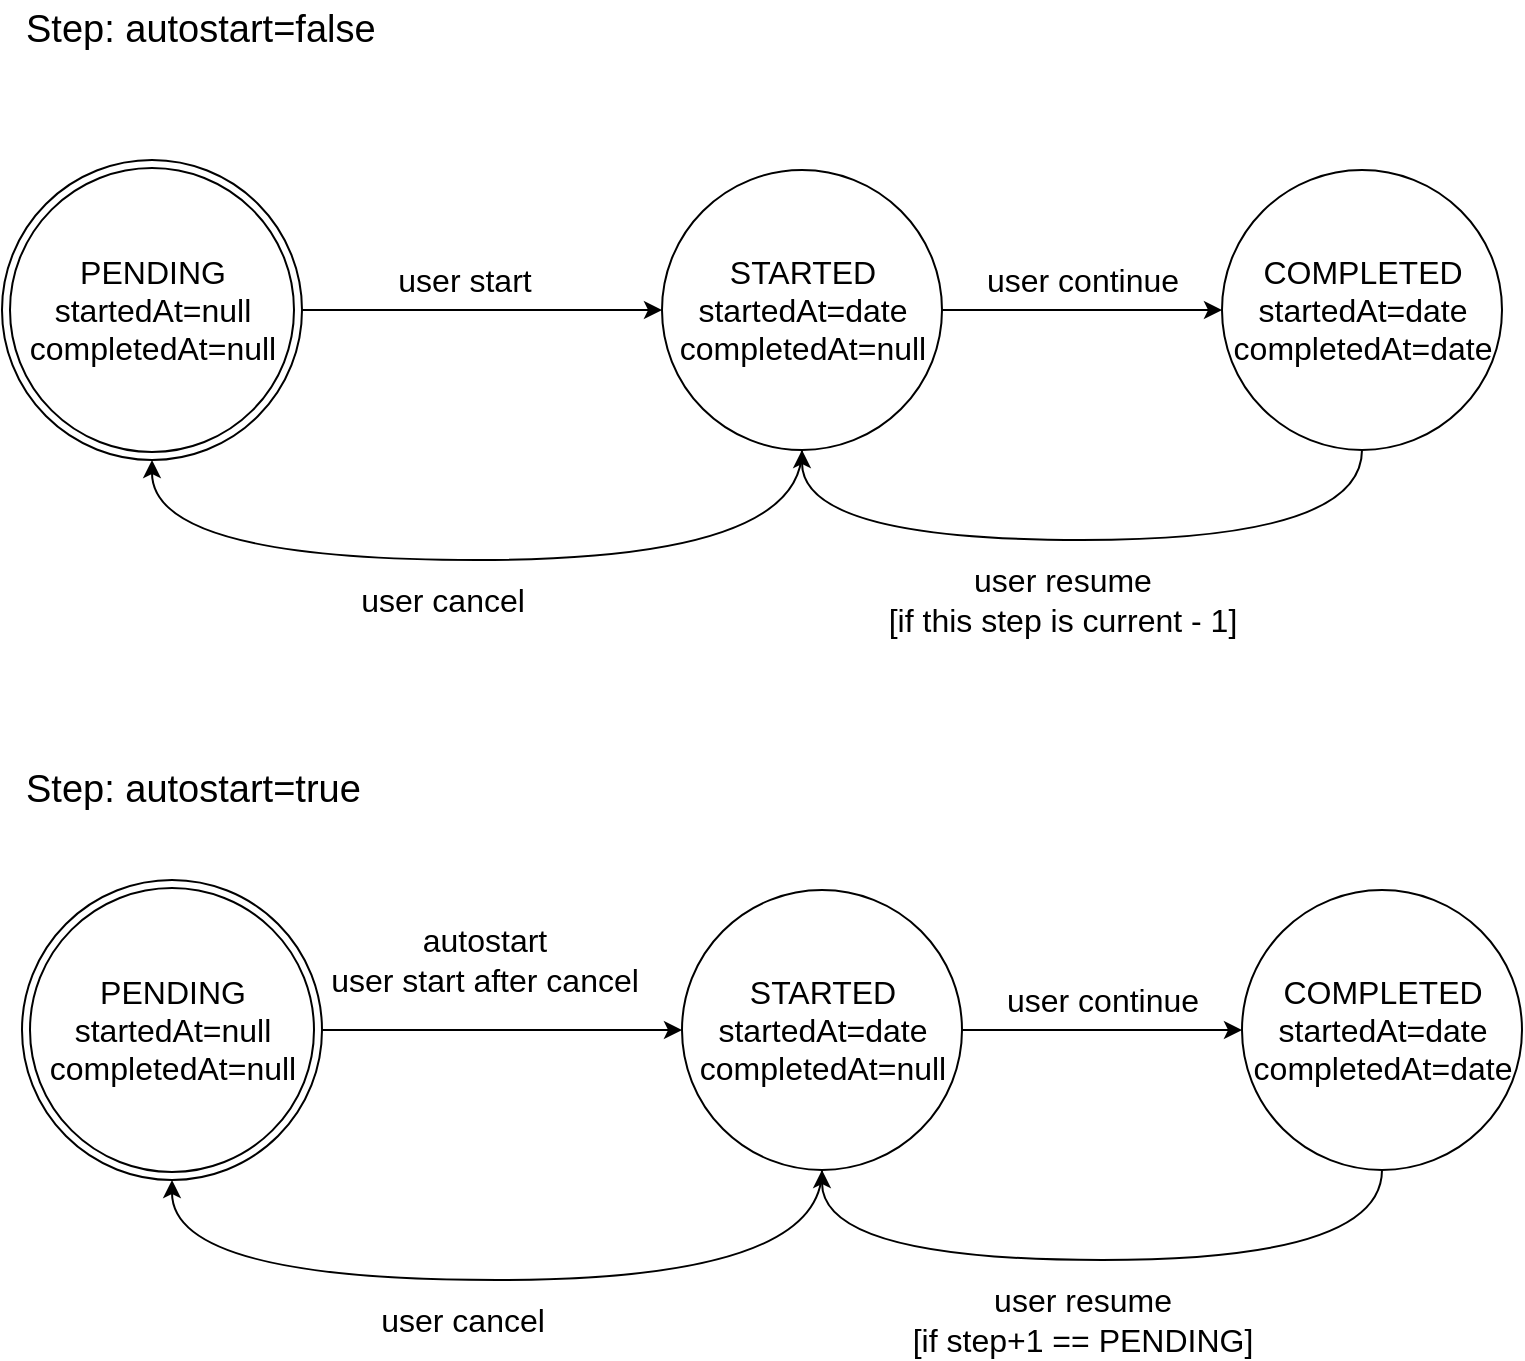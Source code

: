 <mxfile version="20.6.2" type="device"><diagram id="tpzvPdSo7fIvcOO2YcYa" name="Page-1"><mxGraphModel dx="1018" dy="644" grid="1" gridSize="10" guides="1" tooltips="1" connect="1" arrows="1" fold="1" page="1" pageScale="1" pageWidth="850" pageHeight="1100" math="0" shadow="0"><root><mxCell id="0"/><mxCell id="1" parent="0"/><mxCell id="M-j4KxEeavcFzpb6-0QC-2" value="Step: autostart=false" style="text;html=1;strokeColor=none;fillColor=none;align=left;verticalAlign=middle;whiteSpace=wrap;rounded=0;fontSize=19;" vertex="1" parent="1"><mxGeometry x="50" y="90" width="200" height="30" as="geometry"/></mxCell><mxCell id="M-j4KxEeavcFzpb6-0QC-7" style="edgeStyle=orthogonalEdgeStyle;rounded=0;orthogonalLoop=1;jettySize=auto;html=1;fontSize=16;" edge="1" parent="1" source="M-j4KxEeavcFzpb6-0QC-4" target="M-j4KxEeavcFzpb6-0QC-6"><mxGeometry relative="1" as="geometry"/></mxCell><mxCell id="M-j4KxEeavcFzpb6-0QC-8" value="user start" style="edgeLabel;html=1;align=center;verticalAlign=middle;resizable=0;points=[];fontSize=16;" vertex="1" connectable="0" parent="M-j4KxEeavcFzpb6-0QC-7"><mxGeometry x="-0.185" y="-5" relative="1" as="geometry"><mxPoint x="7" y="-20" as="offset"/></mxGeometry></mxCell><mxCell id="M-j4KxEeavcFzpb6-0QC-4" value="PENDING&lt;br style=&quot;font-size: 16px;&quot;&gt;startedAt=null&lt;br style=&quot;font-size: 16px;&quot;&gt;completedAt=null" style="ellipse;shape=doubleEllipse;html=1;dashed=0;whitespace=wrap;aspect=fixed;fontSize=16;" vertex="1" parent="1"><mxGeometry x="40" y="170" width="150" height="150" as="geometry"/></mxCell><mxCell id="M-j4KxEeavcFzpb6-0QC-10" style="edgeStyle=orthogonalEdgeStyle;rounded=0;orthogonalLoop=1;jettySize=auto;html=1;fontSize=16;" edge="1" parent="1" source="M-j4KxEeavcFzpb6-0QC-6" target="M-j4KxEeavcFzpb6-0QC-9"><mxGeometry relative="1" as="geometry"/></mxCell><mxCell id="M-j4KxEeavcFzpb6-0QC-11" value="user continue" style="edgeLabel;html=1;align=center;verticalAlign=middle;resizable=0;points=[];fontSize=16;" vertex="1" connectable="0" parent="M-j4KxEeavcFzpb6-0QC-10"><mxGeometry x="0.243" relative="1" as="geometry"><mxPoint x="-17" y="-15" as="offset"/></mxGeometry></mxCell><mxCell id="M-j4KxEeavcFzpb6-0QC-18" style="edgeStyle=orthogonalEdgeStyle;curved=1;rounded=0;orthogonalLoop=1;jettySize=auto;html=1;entryX=0.5;entryY=1;entryDx=0;entryDy=0;fontSize=16;exitX=0.5;exitY=1;exitDx=0;exitDy=0;" edge="1" parent="1" source="M-j4KxEeavcFzpb6-0QC-6" target="M-j4KxEeavcFzpb6-0QC-4"><mxGeometry relative="1" as="geometry"><Array as="points"><mxPoint x="440" y="370"/><mxPoint x="115" y="370"/></Array></mxGeometry></mxCell><mxCell id="M-j4KxEeavcFzpb6-0QC-19" value="user cancel" style="edgeLabel;html=1;align=center;verticalAlign=middle;resizable=0;points=[];fontSize=16;" vertex="1" connectable="0" parent="M-j4KxEeavcFzpb6-0QC-18"><mxGeometry x="0.107" y="4" relative="1" as="geometry"><mxPoint x="3" y="16" as="offset"/></mxGeometry></mxCell><mxCell id="M-j4KxEeavcFzpb6-0QC-6" value="&lt;div style=&quot;font-size: 16px;&quot;&gt;STARTED&lt;/div&gt;&lt;div style=&quot;font-size: 16px;&quot;&gt;startedAt=date&lt;/div&gt;&lt;div style=&quot;font-size: 16px;&quot;&gt;completedAt=null&lt;br style=&quot;font-size: 16px;&quot;&gt;&lt;/div&gt;" style="shape=ellipse;html=1;dashed=0;whitespace=wrap;aspect=fixed;perimeter=ellipsePerimeter;fontSize=16;" vertex="1" parent="1"><mxGeometry x="370" y="175" width="140" height="140" as="geometry"/></mxCell><mxCell id="M-j4KxEeavcFzpb6-0QC-15" style="edgeStyle=orthogonalEdgeStyle;curved=1;rounded=0;orthogonalLoop=1;jettySize=auto;html=1;entryX=0.5;entryY=1;entryDx=0;entryDy=0;fontSize=16;exitX=0.5;exitY=1;exitDx=0;exitDy=0;" edge="1" parent="1" source="M-j4KxEeavcFzpb6-0QC-9" target="M-j4KxEeavcFzpb6-0QC-6"><mxGeometry relative="1" as="geometry"><Array as="points"><mxPoint x="720" y="360"/><mxPoint x="440" y="360"/></Array></mxGeometry></mxCell><mxCell id="M-j4KxEeavcFzpb6-0QC-16" value="user resume&lt;br&gt;[if this step is current - 1]" style="edgeLabel;html=1;align=center;verticalAlign=middle;resizable=0;points=[];fontSize=16;" vertex="1" connectable="0" parent="M-j4KxEeavcFzpb6-0QC-15"><mxGeometry x="-0.269" y="-3" relative="1" as="geometry"><mxPoint x="-60" y="33" as="offset"/></mxGeometry></mxCell><mxCell id="M-j4KxEeavcFzpb6-0QC-9" value="&lt;div&gt;COMPLETED&lt;/div&gt;&lt;div&gt;startedAt=date&lt;/div&gt;&lt;div&gt;completedAt=date&lt;br&gt;&lt;/div&gt;" style="shape=ellipse;html=1;dashed=0;whitespace=wrap;aspect=fixed;perimeter=ellipsePerimeter;fontSize=16;" vertex="1" parent="1"><mxGeometry x="650" y="175" width="140" height="140" as="geometry"/></mxCell><mxCell id="M-j4KxEeavcFzpb6-0QC-20" style="edgeStyle=orthogonalEdgeStyle;rounded=0;orthogonalLoop=1;jettySize=auto;html=1;fontSize=16;" edge="1" parent="1" source="M-j4KxEeavcFzpb6-0QC-22" target="M-j4KxEeavcFzpb6-0QC-27"><mxGeometry relative="1" as="geometry"/></mxCell><mxCell id="M-j4KxEeavcFzpb6-0QC-21" value="autostart&lt;br&gt;user start after cancel" style="edgeLabel;html=1;align=center;verticalAlign=middle;resizable=0;points=[];fontSize=16;" vertex="1" connectable="0" parent="M-j4KxEeavcFzpb6-0QC-20"><mxGeometry x="-0.185" y="-5" relative="1" as="geometry"><mxPoint x="7" y="-40" as="offset"/></mxGeometry></mxCell><mxCell id="M-j4KxEeavcFzpb6-0QC-22" value="PENDING&lt;br style=&quot;font-size: 16px;&quot;&gt;startedAt=null&lt;br style=&quot;font-size: 16px;&quot;&gt;completedAt=null" style="ellipse;shape=doubleEllipse;html=1;dashed=0;whitespace=wrap;aspect=fixed;fontSize=16;" vertex="1" parent="1"><mxGeometry x="50" y="530" width="150" height="150" as="geometry"/></mxCell><mxCell id="M-j4KxEeavcFzpb6-0QC-23" style="edgeStyle=orthogonalEdgeStyle;rounded=0;orthogonalLoop=1;jettySize=auto;html=1;fontSize=16;" edge="1" parent="1" source="M-j4KxEeavcFzpb6-0QC-27" target="M-j4KxEeavcFzpb6-0QC-30"><mxGeometry relative="1" as="geometry"/></mxCell><mxCell id="M-j4KxEeavcFzpb6-0QC-24" value="user continue" style="edgeLabel;html=1;align=center;verticalAlign=middle;resizable=0;points=[];fontSize=16;" vertex="1" connectable="0" parent="M-j4KxEeavcFzpb6-0QC-23"><mxGeometry x="0.243" relative="1" as="geometry"><mxPoint x="-17" y="-15" as="offset"/></mxGeometry></mxCell><mxCell id="M-j4KxEeavcFzpb6-0QC-25" style="edgeStyle=orthogonalEdgeStyle;curved=1;rounded=0;orthogonalLoop=1;jettySize=auto;html=1;entryX=0.5;entryY=1;entryDx=0;entryDy=0;fontSize=16;exitX=0.5;exitY=1;exitDx=0;exitDy=0;" edge="1" parent="1" source="M-j4KxEeavcFzpb6-0QC-27" target="M-j4KxEeavcFzpb6-0QC-22"><mxGeometry relative="1" as="geometry"><Array as="points"><mxPoint x="450" y="730"/><mxPoint x="125" y="730"/></Array></mxGeometry></mxCell><mxCell id="M-j4KxEeavcFzpb6-0QC-26" value="user cancel" style="edgeLabel;html=1;align=center;verticalAlign=middle;resizable=0;points=[];fontSize=16;" vertex="1" connectable="0" parent="M-j4KxEeavcFzpb6-0QC-25"><mxGeometry x="0.107" y="4" relative="1" as="geometry"><mxPoint x="3" y="16" as="offset"/></mxGeometry></mxCell><mxCell id="M-j4KxEeavcFzpb6-0QC-27" value="&lt;div style=&quot;font-size: 16px;&quot;&gt;STARTED&lt;/div&gt;&lt;div style=&quot;font-size: 16px;&quot;&gt;startedAt=date&lt;/div&gt;&lt;div style=&quot;font-size: 16px;&quot;&gt;completedAt=null&lt;br style=&quot;font-size: 16px;&quot;&gt;&lt;/div&gt;" style="shape=ellipse;html=1;dashed=0;whitespace=wrap;aspect=fixed;perimeter=ellipsePerimeter;fontSize=16;" vertex="1" parent="1"><mxGeometry x="380" y="535" width="140" height="140" as="geometry"/></mxCell><mxCell id="M-j4KxEeavcFzpb6-0QC-28" style="edgeStyle=orthogonalEdgeStyle;curved=1;rounded=0;orthogonalLoop=1;jettySize=auto;html=1;entryX=0.5;entryY=1;entryDx=0;entryDy=0;fontSize=16;exitX=0.5;exitY=1;exitDx=0;exitDy=0;" edge="1" parent="1" source="M-j4KxEeavcFzpb6-0QC-30" target="M-j4KxEeavcFzpb6-0QC-27"><mxGeometry relative="1" as="geometry"><Array as="points"><mxPoint x="730" y="720"/><mxPoint x="450" y="720"/></Array></mxGeometry></mxCell><mxCell id="M-j4KxEeavcFzpb6-0QC-29" value="user resume&lt;br&gt;[if step+1 == PENDING]" style="edgeLabel;html=1;align=center;verticalAlign=middle;resizable=0;points=[];fontSize=16;" vertex="1" connectable="0" parent="M-j4KxEeavcFzpb6-0QC-28"><mxGeometry x="-0.269" y="-3" relative="1" as="geometry"><mxPoint x="-60" y="33" as="offset"/></mxGeometry></mxCell><mxCell id="M-j4KxEeavcFzpb6-0QC-30" value="&lt;div&gt;COMPLETED&lt;/div&gt;&lt;div&gt;startedAt=date&lt;/div&gt;&lt;div&gt;completedAt=date&lt;br&gt;&lt;/div&gt;" style="shape=ellipse;html=1;dashed=0;whitespace=wrap;aspect=fixed;perimeter=ellipsePerimeter;fontSize=16;" vertex="1" parent="1"><mxGeometry x="660" y="535" width="140" height="140" as="geometry"/></mxCell><mxCell id="M-j4KxEeavcFzpb6-0QC-31" value="Step: autostart=true" style="text;html=1;strokeColor=none;fillColor=none;align=left;verticalAlign=middle;whiteSpace=wrap;rounded=0;fontSize=19;" vertex="1" parent="1"><mxGeometry x="50" y="470" width="200" height="30" as="geometry"/></mxCell></root></mxGraphModel></diagram></mxfile>